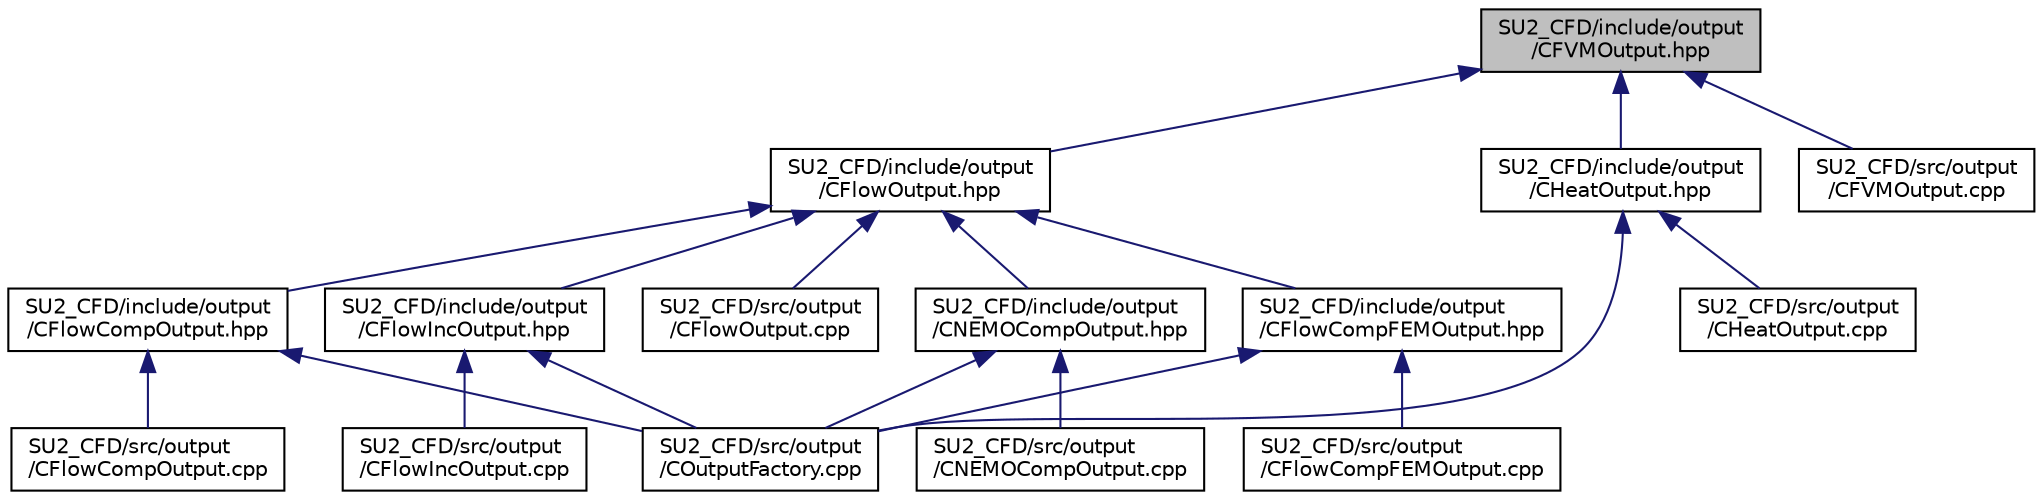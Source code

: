 digraph "SU2_CFD/include/output/CFVMOutput.hpp"
{
 // LATEX_PDF_SIZE
  edge [fontname="Helvetica",fontsize="10",labelfontname="Helvetica",labelfontsize="10"];
  node [fontname="Helvetica",fontsize="10",shape=record];
  Node1 [label="SU2_CFD/include/output\l/CFVMOutput.hpp",height=0.2,width=0.4,color="black", fillcolor="grey75", style="filled", fontcolor="black",tooltip="Headers of the Finite Volume Method output."];
  Node1 -> Node2 [dir="back",color="midnightblue",fontsize="10",style="solid",fontname="Helvetica"];
  Node2 [label="SU2_CFD/include/output\l/CFlowOutput.hpp",height=0.2,width=0.4,color="black", fillcolor="white", style="filled",URL="$CFlowOutput_8hpp.html",tooltip="Headers of the flow output."];
  Node2 -> Node3 [dir="back",color="midnightblue",fontsize="10",style="solid",fontname="Helvetica"];
  Node3 [label="SU2_CFD/include/output\l/CFlowCompFEMOutput.hpp",height=0.2,width=0.4,color="black", fillcolor="white", style="filled",URL="$CFlowCompFEMOutput_8hpp.html",tooltip="Headers of the compressible FEM flow output."];
  Node3 -> Node4 [dir="back",color="midnightblue",fontsize="10",style="solid",fontname="Helvetica"];
  Node4 [label="SU2_CFD/src/output\l/CFlowCompFEMOutput.cpp",height=0.2,width=0.4,color="black", fillcolor="white", style="filled",URL="$CFlowCompFEMOutput_8cpp.html",tooltip="Main subroutines for compressible flow output."];
  Node3 -> Node5 [dir="back",color="midnightblue",fontsize="10",style="solid",fontname="Helvetica"];
  Node5 [label="SU2_CFD/src/output\l/COutputFactory.cpp",height=0.2,width=0.4,color="black", fillcolor="white", style="filled",URL="$COutputFactory_8cpp.html",tooltip="Main subroutines for output solver information."];
  Node2 -> Node6 [dir="back",color="midnightblue",fontsize="10",style="solid",fontname="Helvetica"];
  Node6 [label="SU2_CFD/include/output\l/CFlowCompOutput.hpp",height=0.2,width=0.4,color="black", fillcolor="white", style="filled",URL="$CFlowCompOutput_8hpp.html",tooltip="Headers of the compressible flow output."];
  Node6 -> Node7 [dir="back",color="midnightblue",fontsize="10",style="solid",fontname="Helvetica"];
  Node7 [label="SU2_CFD/src/output\l/CFlowCompOutput.cpp",height=0.2,width=0.4,color="black", fillcolor="white", style="filled",URL="$CFlowCompOutput_8cpp.html",tooltip="Main subroutines for compressible flow output."];
  Node6 -> Node5 [dir="back",color="midnightblue",fontsize="10",style="solid",fontname="Helvetica"];
  Node2 -> Node8 [dir="back",color="midnightblue",fontsize="10",style="solid",fontname="Helvetica"];
  Node8 [label="SU2_CFD/include/output\l/CFlowIncOutput.hpp",height=0.2,width=0.4,color="black", fillcolor="white", style="filled",URL="$CFlowIncOutput_8hpp.html",tooltip="Headers of the incompressible flow output."];
  Node8 -> Node9 [dir="back",color="midnightblue",fontsize="10",style="solid",fontname="Helvetica"];
  Node9 [label="SU2_CFD/src/output\l/CFlowIncOutput.cpp",height=0.2,width=0.4,color="black", fillcolor="white", style="filled",URL="$CFlowIncOutput_8cpp.html",tooltip="Main subroutines for incompressible flow output."];
  Node8 -> Node5 [dir="back",color="midnightblue",fontsize="10",style="solid",fontname="Helvetica"];
  Node2 -> Node10 [dir="back",color="midnightblue",fontsize="10",style="solid",fontname="Helvetica"];
  Node10 [label="SU2_CFD/include/output\l/CNEMOCompOutput.hpp",height=0.2,width=0.4,color="black", fillcolor="white", style="filled",URL="$CNEMOCompOutput_8hpp.html",tooltip="Headers of the compressible flow output."];
  Node10 -> Node11 [dir="back",color="midnightblue",fontsize="10",style="solid",fontname="Helvetica"];
  Node11 [label="SU2_CFD/src/output\l/CNEMOCompOutput.cpp",height=0.2,width=0.4,color="black", fillcolor="white", style="filled",URL="$CNEMOCompOutput_8cpp.html",tooltip="Main subroutines for compressible flow output."];
  Node10 -> Node5 [dir="back",color="midnightblue",fontsize="10",style="solid",fontname="Helvetica"];
  Node2 -> Node12 [dir="back",color="midnightblue",fontsize="10",style="solid",fontname="Helvetica"];
  Node12 [label="SU2_CFD/src/output\l/CFlowOutput.cpp",height=0.2,width=0.4,color="black", fillcolor="white", style="filled",URL="$CFlowOutput_8cpp.html",tooltip="Common functions for flow output."];
  Node1 -> Node13 [dir="back",color="midnightblue",fontsize="10",style="solid",fontname="Helvetica"];
  Node13 [label="SU2_CFD/include/output\l/CHeatOutput.hpp",height=0.2,width=0.4,color="black", fillcolor="white", style="filled",URL="$CHeatOutput_8hpp.html",tooltip="Headers of the heat output."];
  Node13 -> Node14 [dir="back",color="midnightblue",fontsize="10",style="solid",fontname="Helvetica"];
  Node14 [label="SU2_CFD/src/output\l/CHeatOutput.cpp",height=0.2,width=0.4,color="black", fillcolor="white", style="filled",URL="$CHeatOutput_8cpp.html",tooltip="Main subroutines for the heat solver output."];
  Node13 -> Node5 [dir="back",color="midnightblue",fontsize="10",style="solid",fontname="Helvetica"];
  Node1 -> Node15 [dir="back",color="midnightblue",fontsize="10",style="solid",fontname="Helvetica"];
  Node15 [label="SU2_CFD/src/output\l/CFVMOutput.cpp",height=0.2,width=0.4,color="black", fillcolor="white", style="filled",URL="$CFVMOutput_8cpp.html",tooltip="Main subroutines for Finite Volume Method output."];
}
